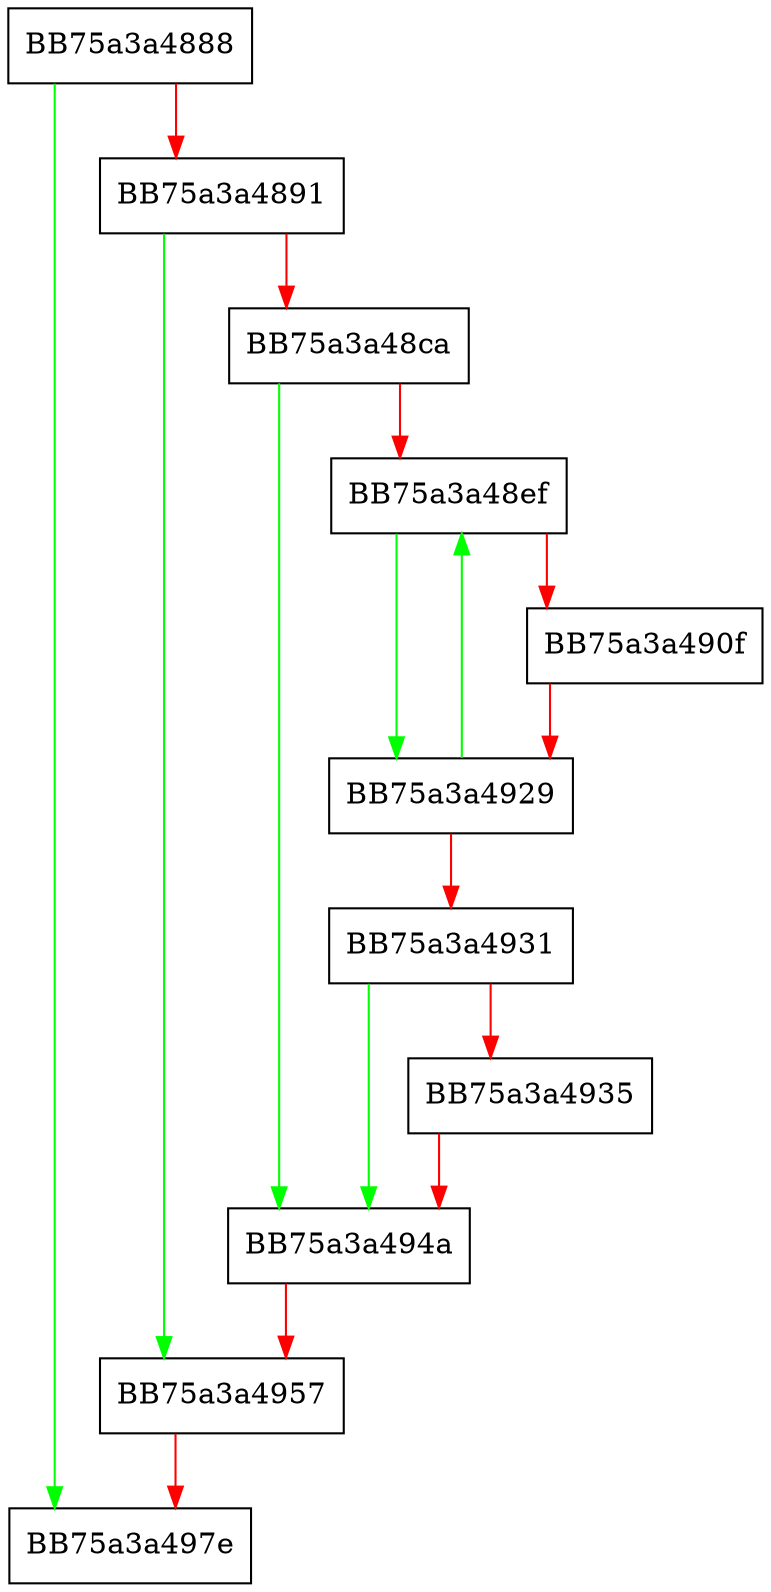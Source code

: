 digraph SHA1Mapped {
  node [shape="box"];
  graph [splines=ortho];
  BB75a3a4888 -> BB75a3a497e [color="green"];
  BB75a3a4888 -> BB75a3a4891 [color="red"];
  BB75a3a4891 -> BB75a3a4957 [color="green"];
  BB75a3a4891 -> BB75a3a48ca [color="red"];
  BB75a3a48ca -> BB75a3a494a [color="green"];
  BB75a3a48ca -> BB75a3a48ef [color="red"];
  BB75a3a48ef -> BB75a3a4929 [color="green"];
  BB75a3a48ef -> BB75a3a490f [color="red"];
  BB75a3a490f -> BB75a3a4929 [color="red"];
  BB75a3a4929 -> BB75a3a48ef [color="green"];
  BB75a3a4929 -> BB75a3a4931 [color="red"];
  BB75a3a4931 -> BB75a3a494a [color="green"];
  BB75a3a4931 -> BB75a3a4935 [color="red"];
  BB75a3a4935 -> BB75a3a494a [color="red"];
  BB75a3a494a -> BB75a3a4957 [color="red"];
  BB75a3a4957 -> BB75a3a497e [color="red"];
}